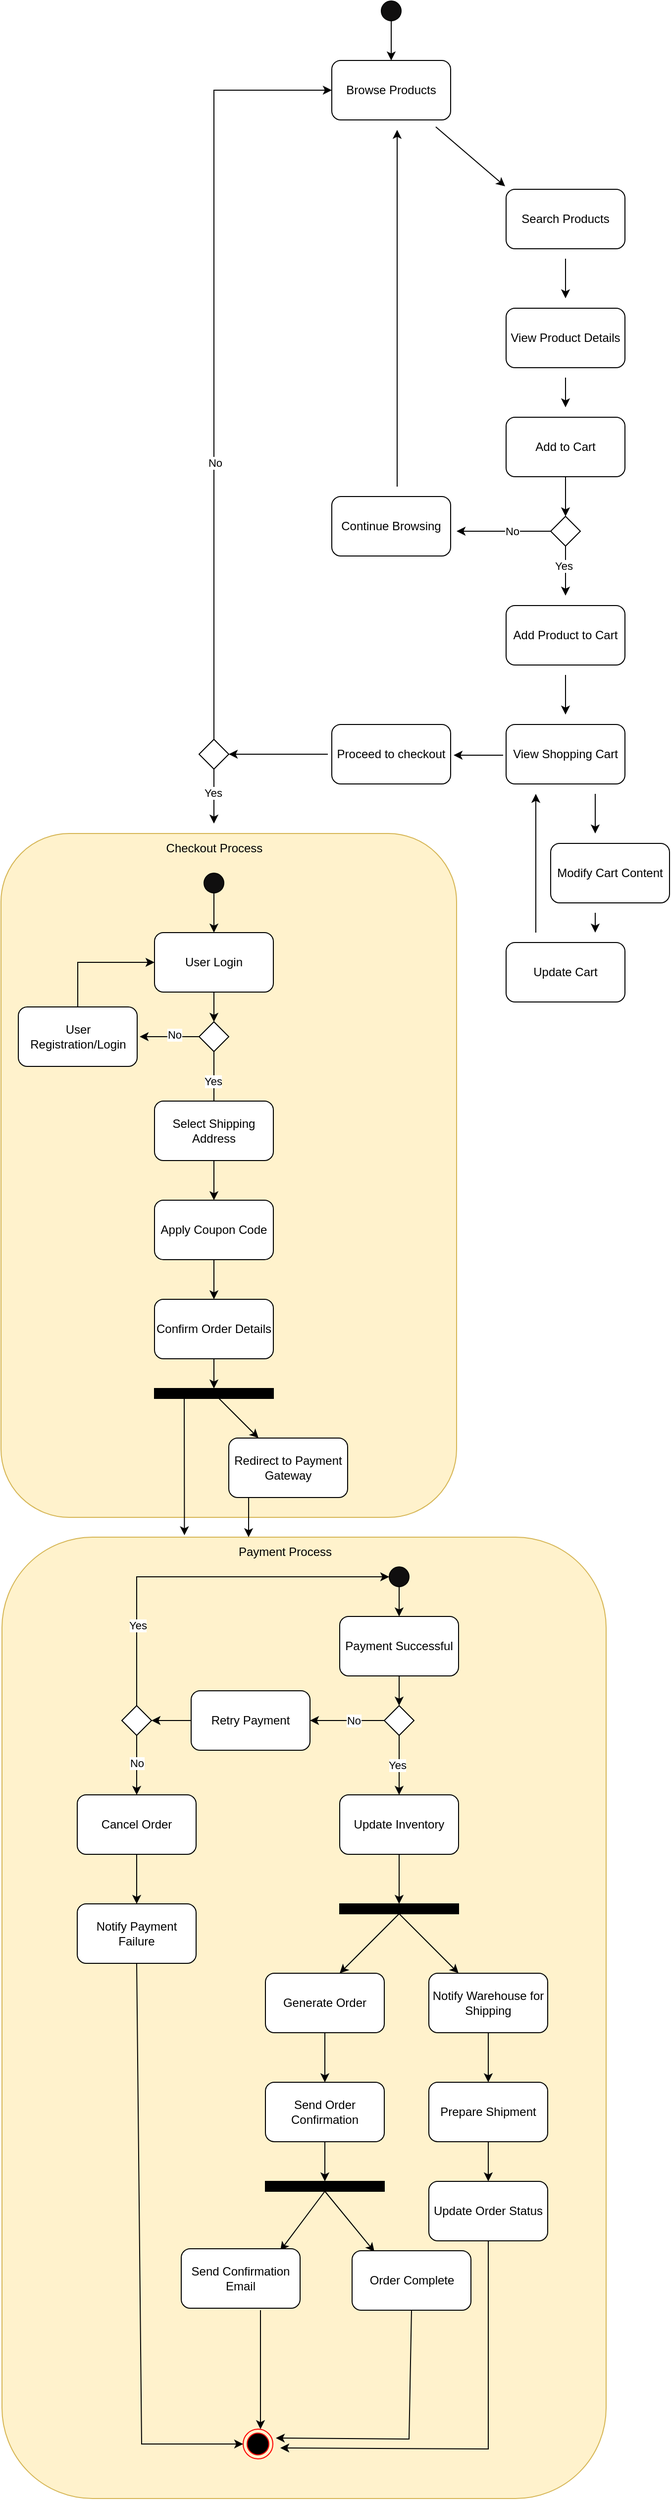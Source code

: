 <mxfile version="28.2.7">
  <diagram name="第 1 页" id="d7GV-Sy3ObG00BjzKRpX">
    <mxGraphModel dx="898" dy="627" grid="1" gridSize="10" guides="1" tooltips="1" connect="1" arrows="1" fold="1" page="1" pageScale="1" pageWidth="827" pageHeight="1169" math="0" shadow="0">
      <root>
        <mxCell id="0" />
        <mxCell id="1" parent="0" />
        <mxCell id="lj3INvgnoWVEdZEhxU3M-69" value="" style="rounded=1;whiteSpace=wrap;html=1;fillColor=#fff2cc;strokeColor=#d6b656;movable=1;resizable=1;rotatable=1;deletable=1;editable=1;locked=0;connectable=1;" vertex="1" parent="1">
          <mxGeometry x="21" y="1560" width="610" height="970" as="geometry" />
        </mxCell>
        <mxCell id="lj3INvgnoWVEdZEhxU3M-40" value="" style="rounded=1;whiteSpace=wrap;html=1;fillColor=#fff2cc;strokeColor=#d6b656;movable=1;resizable=1;rotatable=1;deletable=1;editable=1;locked=0;connectable=1;" vertex="1" parent="1">
          <mxGeometry x="20" y="850" width="460" height="690" as="geometry" />
        </mxCell>
        <mxCell id="lj3INvgnoWVEdZEhxU3M-4" style="edgeStyle=orthogonalEdgeStyle;rounded=0;orthogonalLoop=1;jettySize=auto;html=1;exitX=0.5;exitY=1;exitDx=0;exitDy=0;" edge="1" parent="1" source="lj3INvgnoWVEdZEhxU3M-2">
          <mxGeometry relative="1" as="geometry">
            <mxPoint x="414" y="70" as="targetPoint" />
          </mxGeometry>
        </mxCell>
        <mxCell id="lj3INvgnoWVEdZEhxU3M-2" value="" style="ellipse;whiteSpace=wrap;html=1;aspect=fixed;gradientColor=none;fillColor=light-dark(#100f0f, #ededed);" vertex="1" parent="1">
          <mxGeometry x="404" y="10" width="20" height="20" as="geometry" />
        </mxCell>
        <mxCell id="lj3INvgnoWVEdZEhxU3M-5" value="Browse Products" style="rounded=1;whiteSpace=wrap;html=1;" vertex="1" parent="1">
          <mxGeometry x="354" y="70" width="120" height="60" as="geometry" />
        </mxCell>
        <mxCell id="lj3INvgnoWVEdZEhxU3M-6" value="" style="endArrow=classic;html=1;rounded=0;" edge="1" parent="1">
          <mxGeometry width="50" height="50" relative="1" as="geometry">
            <mxPoint x="459" y="137" as="sourcePoint" />
            <mxPoint x="529" y="197" as="targetPoint" />
          </mxGeometry>
        </mxCell>
        <mxCell id="lj3INvgnoWVEdZEhxU3M-8" value="Search Products" style="rounded=1;whiteSpace=wrap;html=1;" vertex="1" parent="1">
          <mxGeometry x="530" y="200" width="120" height="60" as="geometry" />
        </mxCell>
        <mxCell id="lj3INvgnoWVEdZEhxU3M-10" value="" style="endArrow=classic;html=1;rounded=0;" edge="1" parent="1">
          <mxGeometry width="50" height="50" relative="1" as="geometry">
            <mxPoint x="590" y="270" as="sourcePoint" />
            <mxPoint x="590" y="310" as="targetPoint" />
          </mxGeometry>
        </mxCell>
        <mxCell id="lj3INvgnoWVEdZEhxU3M-11" value="View Product Details" style="rounded=1;whiteSpace=wrap;html=1;" vertex="1" parent="1">
          <mxGeometry x="530" y="320" width="120" height="60" as="geometry" />
        </mxCell>
        <mxCell id="lj3INvgnoWVEdZEhxU3M-12" value="Add to Cart" style="rounded=1;whiteSpace=wrap;html=1;" vertex="1" parent="1">
          <mxGeometry x="530" y="430" width="120" height="60" as="geometry" />
        </mxCell>
        <mxCell id="lj3INvgnoWVEdZEhxU3M-13" value="" style="endArrow=classic;html=1;rounded=0;" edge="1" parent="1">
          <mxGeometry width="50" height="50" relative="1" as="geometry">
            <mxPoint x="590" y="390" as="sourcePoint" />
            <mxPoint x="590" y="420" as="targetPoint" />
          </mxGeometry>
        </mxCell>
        <mxCell id="lj3INvgnoWVEdZEhxU3M-16" style="edgeStyle=orthogonalEdgeStyle;rounded=0;orthogonalLoop=1;jettySize=auto;html=1;exitX=0.5;exitY=1;exitDx=0;exitDy=0;" edge="1" parent="1" source="lj3INvgnoWVEdZEhxU3M-14">
          <mxGeometry relative="1" as="geometry">
            <mxPoint x="590" y="610" as="targetPoint" />
          </mxGeometry>
        </mxCell>
        <mxCell id="lj3INvgnoWVEdZEhxU3M-17" value="Yes" style="edgeLabel;html=1;align=center;verticalAlign=middle;resizable=0;points=[];" vertex="1" connectable="0" parent="lj3INvgnoWVEdZEhxU3M-16">
          <mxGeometry x="-0.2" y="1" relative="1" as="geometry">
            <mxPoint x="-3" as="offset" />
          </mxGeometry>
        </mxCell>
        <mxCell id="lj3INvgnoWVEdZEhxU3M-18" style="edgeStyle=orthogonalEdgeStyle;rounded=0;orthogonalLoop=1;jettySize=auto;html=1;" edge="1" parent="1" source="lj3INvgnoWVEdZEhxU3M-14">
          <mxGeometry relative="1" as="geometry">
            <mxPoint x="480" y="545" as="targetPoint" />
          </mxGeometry>
        </mxCell>
        <mxCell id="lj3INvgnoWVEdZEhxU3M-19" value="No" style="edgeLabel;html=1;align=center;verticalAlign=middle;resizable=0;points=[];" vertex="1" connectable="0" parent="lj3INvgnoWVEdZEhxU3M-18">
          <mxGeometry x="-0.173" relative="1" as="geometry">
            <mxPoint as="offset" />
          </mxGeometry>
        </mxCell>
        <mxCell id="lj3INvgnoWVEdZEhxU3M-14" value="" style="rhombus;whiteSpace=wrap;html=1;" vertex="1" parent="1">
          <mxGeometry x="575" y="530" width="30" height="30" as="geometry" />
        </mxCell>
        <mxCell id="lj3INvgnoWVEdZEhxU3M-15" value="" style="endArrow=classic;html=1;rounded=0;entryX=0.5;entryY=0;entryDx=0;entryDy=0;exitX=0.5;exitY=1;exitDx=0;exitDy=0;" edge="1" parent="1" source="lj3INvgnoWVEdZEhxU3M-12" target="lj3INvgnoWVEdZEhxU3M-14">
          <mxGeometry width="50" height="50" relative="1" as="geometry">
            <mxPoint x="270" y="350" as="sourcePoint" />
            <mxPoint x="320" y="300" as="targetPoint" />
          </mxGeometry>
        </mxCell>
        <mxCell id="lj3INvgnoWVEdZEhxU3M-20" value="Continue Browsing" style="rounded=1;whiteSpace=wrap;html=1;" vertex="1" parent="1">
          <mxGeometry x="354" y="510" width="120" height="60" as="geometry" />
        </mxCell>
        <mxCell id="lj3INvgnoWVEdZEhxU3M-21" value="Add Product to Cart" style="rounded=1;whiteSpace=wrap;html=1;" vertex="1" parent="1">
          <mxGeometry x="530" y="620" width="120" height="60" as="geometry" />
        </mxCell>
        <mxCell id="lj3INvgnoWVEdZEhxU3M-22" value="" style="endArrow=classic;html=1;rounded=0;" edge="1" parent="1">
          <mxGeometry width="50" height="50" relative="1" as="geometry">
            <mxPoint x="590" y="690" as="sourcePoint" />
            <mxPoint x="590" y="730" as="targetPoint" />
          </mxGeometry>
        </mxCell>
        <mxCell id="lj3INvgnoWVEdZEhxU3M-23" value="View Shopping Cart" style="rounded=1;whiteSpace=wrap;html=1;" vertex="1" parent="1">
          <mxGeometry x="530" y="740" width="120" height="60" as="geometry" />
        </mxCell>
        <mxCell id="lj3INvgnoWVEdZEhxU3M-24" value="" style="endArrow=classic;html=1;rounded=0;" edge="1" parent="1">
          <mxGeometry width="50" height="50" relative="1" as="geometry">
            <mxPoint x="420" y="500" as="sourcePoint" />
            <mxPoint x="420" y="140" as="targetPoint" />
          </mxGeometry>
        </mxCell>
        <mxCell id="lj3INvgnoWVEdZEhxU3M-26" value="" style="endArrow=classic;html=1;rounded=0;" edge="1" parent="1">
          <mxGeometry width="50" height="50" relative="1" as="geometry">
            <mxPoint x="620" y="810" as="sourcePoint" />
            <mxPoint x="620" y="850" as="targetPoint" />
          </mxGeometry>
        </mxCell>
        <mxCell id="lj3INvgnoWVEdZEhxU3M-27" value="Modify Cart Content" style="rounded=1;whiteSpace=wrap;html=1;" vertex="1" parent="1">
          <mxGeometry x="575" y="860" width="120" height="60" as="geometry" />
        </mxCell>
        <mxCell id="lj3INvgnoWVEdZEhxU3M-28" value="" style="endArrow=classic;html=1;rounded=0;" edge="1" parent="1">
          <mxGeometry width="50" height="50" relative="1" as="geometry">
            <mxPoint x="527" y="771" as="sourcePoint" />
            <mxPoint x="477" y="771" as="targetPoint" />
          </mxGeometry>
        </mxCell>
        <mxCell id="lj3INvgnoWVEdZEhxU3M-29" value="" style="endArrow=classic;html=1;rounded=0;" edge="1" parent="1">
          <mxGeometry width="50" height="50" relative="1" as="geometry">
            <mxPoint x="560" y="950" as="sourcePoint" />
            <mxPoint x="560" y="810" as="targetPoint" />
          </mxGeometry>
        </mxCell>
        <mxCell id="lj3INvgnoWVEdZEhxU3M-30" value="Update Cart" style="rounded=1;whiteSpace=wrap;html=1;" vertex="1" parent="1">
          <mxGeometry x="530" y="960" width="120" height="60" as="geometry" />
        </mxCell>
        <mxCell id="lj3INvgnoWVEdZEhxU3M-31" value="" style="endArrow=classic;html=1;rounded=0;" edge="1" parent="1">
          <mxGeometry width="50" height="50" relative="1" as="geometry">
            <mxPoint x="620" y="930" as="sourcePoint" />
            <mxPoint x="620" y="950" as="targetPoint" />
          </mxGeometry>
        </mxCell>
        <mxCell id="lj3INvgnoWVEdZEhxU3M-38" style="edgeStyle=orthogonalEdgeStyle;rounded=0;orthogonalLoop=1;jettySize=auto;html=1;exitX=0.5;exitY=1;exitDx=0;exitDy=0;" edge="1" parent="1" source="lj3INvgnoWVEdZEhxU3M-33">
          <mxGeometry relative="1" as="geometry">
            <mxPoint x="235" y="840" as="targetPoint" />
          </mxGeometry>
        </mxCell>
        <mxCell id="lj3INvgnoWVEdZEhxU3M-39" value="Yes" style="edgeLabel;html=1;align=center;verticalAlign=middle;resizable=0;points=[];" vertex="1" connectable="0" parent="lj3INvgnoWVEdZEhxU3M-38">
          <mxGeometry x="-0.127" y="-1" relative="1" as="geometry">
            <mxPoint as="offset" />
          </mxGeometry>
        </mxCell>
        <mxCell id="lj3INvgnoWVEdZEhxU3M-33" value="" style="rhombus;whiteSpace=wrap;html=1;" vertex="1" parent="1">
          <mxGeometry x="220" y="755" width="30" height="30" as="geometry" />
        </mxCell>
        <mxCell id="lj3INvgnoWVEdZEhxU3M-34" value="Proceed to checkout" style="rounded=1;whiteSpace=wrap;html=1;" vertex="1" parent="1">
          <mxGeometry x="354" y="740" width="120" height="60" as="geometry" />
        </mxCell>
        <mxCell id="lj3INvgnoWVEdZEhxU3M-35" value="" style="endArrow=classic;html=1;rounded=0;entryX=1;entryY=0.5;entryDx=0;entryDy=0;" edge="1" parent="1" target="lj3INvgnoWVEdZEhxU3M-33">
          <mxGeometry width="50" height="50" relative="1" as="geometry">
            <mxPoint x="350" y="770" as="sourcePoint" />
            <mxPoint x="320" y="600" as="targetPoint" />
          </mxGeometry>
        </mxCell>
        <mxCell id="lj3INvgnoWVEdZEhxU3M-36" value="" style="endArrow=classic;html=1;rounded=0;exitX=0.5;exitY=0;exitDx=0;exitDy=0;entryX=0;entryY=0.5;entryDx=0;entryDy=0;" edge="1" parent="1" source="lj3INvgnoWVEdZEhxU3M-33" target="lj3INvgnoWVEdZEhxU3M-5">
          <mxGeometry width="50" height="50" relative="1" as="geometry">
            <mxPoint x="270" y="650" as="sourcePoint" />
            <mxPoint x="235" y="40" as="targetPoint" />
            <Array as="points">
              <mxPoint x="235" y="100" />
            </Array>
          </mxGeometry>
        </mxCell>
        <mxCell id="lj3INvgnoWVEdZEhxU3M-37" value="No" style="edgeLabel;html=1;align=center;verticalAlign=middle;resizable=0;points=[];" vertex="1" connectable="0" parent="lj3INvgnoWVEdZEhxU3M-36">
          <mxGeometry x="-0.279" y="-1" relative="1" as="geometry">
            <mxPoint as="offset" />
          </mxGeometry>
        </mxCell>
        <mxCell id="lj3INvgnoWVEdZEhxU3M-41" value="Checkout Process" style="text;html=1;whiteSpace=wrap;strokeColor=none;fillColor=none;align=center;verticalAlign=middle;rounded=0;" vertex="1" parent="1">
          <mxGeometry x="157.5" y="850" width="155" height="30" as="geometry" />
        </mxCell>
        <mxCell id="lj3INvgnoWVEdZEhxU3M-42" value="" style="ellipse;whiteSpace=wrap;html=1;aspect=fixed;gradientColor=none;fillColor=light-dark(#100f0f, #ededed);" vertex="1" parent="1">
          <mxGeometry x="225" y="890" width="20" height="20" as="geometry" />
        </mxCell>
        <mxCell id="lj3INvgnoWVEdZEhxU3M-43" value="" style="endArrow=classic;html=1;rounded=0;exitX=0.5;exitY=1;exitDx=0;exitDy=0;" edge="1" parent="1" source="lj3INvgnoWVEdZEhxU3M-42" target="lj3INvgnoWVEdZEhxU3M-44">
          <mxGeometry width="50" height="50" relative="1" as="geometry">
            <mxPoint x="270" y="1080" as="sourcePoint" />
            <mxPoint x="235" y="950" as="targetPoint" />
          </mxGeometry>
        </mxCell>
        <mxCell id="lj3INvgnoWVEdZEhxU3M-45" style="edgeStyle=orthogonalEdgeStyle;rounded=0;orthogonalLoop=1;jettySize=auto;html=1;" edge="1" parent="1" source="lj3INvgnoWVEdZEhxU3M-44">
          <mxGeometry relative="1" as="geometry">
            <mxPoint x="235" y="1040" as="targetPoint" />
          </mxGeometry>
        </mxCell>
        <mxCell id="lj3INvgnoWVEdZEhxU3M-44" value="User Login" style="rounded=1;whiteSpace=wrap;html=1;" vertex="1" parent="1">
          <mxGeometry x="175" y="950" width="120" height="60" as="geometry" />
        </mxCell>
        <mxCell id="lj3INvgnoWVEdZEhxU3M-47" style="edgeStyle=orthogonalEdgeStyle;rounded=0;orthogonalLoop=1;jettySize=auto;html=1;exitX=0;exitY=0.5;exitDx=0;exitDy=0;" edge="1" parent="1" source="lj3INvgnoWVEdZEhxU3M-46">
          <mxGeometry relative="1" as="geometry">
            <mxPoint x="160" y="1055" as="targetPoint" />
          </mxGeometry>
        </mxCell>
        <mxCell id="lj3INvgnoWVEdZEhxU3M-51" value="No" style="edgeLabel;html=1;align=center;verticalAlign=middle;resizable=0;points=[];" vertex="1" connectable="0" parent="lj3INvgnoWVEdZEhxU3M-47">
          <mxGeometry x="-0.167" y="-2" relative="1" as="geometry">
            <mxPoint as="offset" />
          </mxGeometry>
        </mxCell>
        <mxCell id="lj3INvgnoWVEdZEhxU3M-52" style="edgeStyle=orthogonalEdgeStyle;rounded=0;orthogonalLoop=1;jettySize=auto;html=1;exitX=0.5;exitY=1;exitDx=0;exitDy=0;" edge="1" parent="1" source="lj3INvgnoWVEdZEhxU3M-46">
          <mxGeometry relative="1" as="geometry">
            <mxPoint x="235" y="1140" as="targetPoint" />
          </mxGeometry>
        </mxCell>
        <mxCell id="lj3INvgnoWVEdZEhxU3M-53" value="Yes" style="edgeLabel;html=1;align=center;verticalAlign=middle;resizable=0;points=[];" vertex="1" connectable="0" parent="lj3INvgnoWVEdZEhxU3M-52">
          <mxGeometry x="-0.143" y="-1" relative="1" as="geometry">
            <mxPoint as="offset" />
          </mxGeometry>
        </mxCell>
        <mxCell id="lj3INvgnoWVEdZEhxU3M-46" value="" style="rhombus;whiteSpace=wrap;html=1;" vertex="1" parent="1">
          <mxGeometry x="220" y="1040" width="30" height="30" as="geometry" />
        </mxCell>
        <mxCell id="lj3INvgnoWVEdZEhxU3M-50" style="edgeStyle=orthogonalEdgeStyle;rounded=0;orthogonalLoop=1;jettySize=auto;html=1;exitX=0.5;exitY=0;exitDx=0;exitDy=0;entryX=0;entryY=0.5;entryDx=0;entryDy=0;" edge="1" parent="1" source="lj3INvgnoWVEdZEhxU3M-49" target="lj3INvgnoWVEdZEhxU3M-44">
          <mxGeometry relative="1" as="geometry" />
        </mxCell>
        <mxCell id="lj3INvgnoWVEdZEhxU3M-49" value="User Registration/Login" style="rounded=1;whiteSpace=wrap;html=1;" vertex="1" parent="1">
          <mxGeometry x="37.5" y="1025" width="120" height="60" as="geometry" />
        </mxCell>
        <mxCell id="lj3INvgnoWVEdZEhxU3M-56" style="edgeStyle=orthogonalEdgeStyle;rounded=0;orthogonalLoop=1;jettySize=auto;html=1;" edge="1" parent="1" source="lj3INvgnoWVEdZEhxU3M-54" target="lj3INvgnoWVEdZEhxU3M-57">
          <mxGeometry relative="1" as="geometry">
            <mxPoint x="235" y="1240" as="targetPoint" />
          </mxGeometry>
        </mxCell>
        <mxCell id="lj3INvgnoWVEdZEhxU3M-54" value="Select Shipping Address" style="rounded=1;whiteSpace=wrap;html=1;" vertex="1" parent="1">
          <mxGeometry x="175" y="1120" width="120" height="60" as="geometry" />
        </mxCell>
        <mxCell id="lj3INvgnoWVEdZEhxU3M-58" style="edgeStyle=orthogonalEdgeStyle;rounded=0;orthogonalLoop=1;jettySize=auto;html=1;exitX=0.5;exitY=1;exitDx=0;exitDy=0;" edge="1" parent="1" source="lj3INvgnoWVEdZEhxU3M-57" target="lj3INvgnoWVEdZEhxU3M-59">
          <mxGeometry relative="1" as="geometry">
            <mxPoint x="235" y="1330" as="targetPoint" />
          </mxGeometry>
        </mxCell>
        <mxCell id="lj3INvgnoWVEdZEhxU3M-57" value="Apply Coupon Code" style="rounded=1;whiteSpace=wrap;html=1;" vertex="1" parent="1">
          <mxGeometry x="175" y="1220" width="120" height="60" as="geometry" />
        </mxCell>
        <mxCell id="lj3INvgnoWVEdZEhxU3M-60" style="edgeStyle=orthogonalEdgeStyle;rounded=0;orthogonalLoop=1;jettySize=auto;html=1;exitX=0.5;exitY=1;exitDx=0;exitDy=0;" edge="1" parent="1" source="lj3INvgnoWVEdZEhxU3M-59">
          <mxGeometry relative="1" as="geometry">
            <mxPoint x="235" y="1410" as="targetPoint" />
          </mxGeometry>
        </mxCell>
        <mxCell id="lj3INvgnoWVEdZEhxU3M-59" value="Confirm Order Details" style="rounded=1;whiteSpace=wrap;html=1;" vertex="1" parent="1">
          <mxGeometry x="175" y="1320" width="120" height="60" as="geometry" />
        </mxCell>
        <mxCell id="lj3INvgnoWVEdZEhxU3M-62" value="" style="rounded=0;whiteSpace=wrap;html=1;fillColor=#000000;" vertex="1" parent="1">
          <mxGeometry x="175" y="1410" width="120" height="10" as="geometry" />
        </mxCell>
        <mxCell id="lj3INvgnoWVEdZEhxU3M-63" value="" style="endArrow=classic;html=1;rounded=0;" edge="1" parent="1" target="lj3INvgnoWVEdZEhxU3M-64">
          <mxGeometry width="50" height="50" relative="1" as="geometry">
            <mxPoint x="240" y="1420" as="sourcePoint" />
            <mxPoint x="310" y="1460" as="targetPoint" />
          </mxGeometry>
        </mxCell>
        <mxCell id="lj3INvgnoWVEdZEhxU3M-64" value="Redirect to Payment Gateway" style="rounded=1;whiteSpace=wrap;html=1;" vertex="1" parent="1">
          <mxGeometry x="250" y="1460" width="120" height="60" as="geometry" />
        </mxCell>
        <mxCell id="lj3INvgnoWVEdZEhxU3M-65" value="" style="endArrow=classic;html=1;rounded=0;exitX=0.25;exitY=1;exitDx=0;exitDy=0;entryX=0.302;entryY=-0.002;entryDx=0;entryDy=0;entryPerimeter=0;" edge="1" parent="1" source="lj3INvgnoWVEdZEhxU3M-62" target="lj3INvgnoWVEdZEhxU3M-69">
          <mxGeometry width="50" height="50" relative="1" as="geometry">
            <mxPoint x="270" y="1480" as="sourcePoint" />
            <mxPoint x="205" y="1550" as="targetPoint" />
          </mxGeometry>
        </mxCell>
        <mxCell id="lj3INvgnoWVEdZEhxU3M-67" value="" style="endArrow=classic;html=1;rounded=0;exitX=0.167;exitY=1;exitDx=0;exitDy=0;exitPerimeter=0;" edge="1" parent="1" source="lj3INvgnoWVEdZEhxU3M-64">
          <mxGeometry width="50" height="50" relative="1" as="geometry">
            <mxPoint x="270" y="1540" as="sourcePoint" />
            <mxPoint x="270" y="1560" as="targetPoint" />
          </mxGeometry>
        </mxCell>
        <mxCell id="lj3INvgnoWVEdZEhxU3M-70" value="Payment Process" style="text;html=1;whiteSpace=wrap;strokeColor=none;fillColor=none;align=center;verticalAlign=middle;rounded=0;" vertex="1" parent="1">
          <mxGeometry x="232" y="1560" width="150" height="30" as="geometry" />
        </mxCell>
        <mxCell id="lj3INvgnoWVEdZEhxU3M-73" style="edgeStyle=orthogonalEdgeStyle;rounded=0;orthogonalLoop=1;jettySize=auto;html=1;exitX=0.5;exitY=1;exitDx=0;exitDy=0;entryX=0.5;entryY=0;entryDx=0;entryDy=0;" edge="1" parent="1" source="lj3INvgnoWVEdZEhxU3M-71" target="lj3INvgnoWVEdZEhxU3M-72">
          <mxGeometry relative="1" as="geometry" />
        </mxCell>
        <mxCell id="lj3INvgnoWVEdZEhxU3M-71" value="" style="ellipse;whiteSpace=wrap;html=1;aspect=fixed;gradientColor=none;fillColor=light-dark(#100f0f, #ededed);" vertex="1" parent="1">
          <mxGeometry x="412" y="1590" width="20" height="20" as="geometry" />
        </mxCell>
        <mxCell id="lj3INvgnoWVEdZEhxU3M-74" style="edgeStyle=orthogonalEdgeStyle;rounded=0;orthogonalLoop=1;jettySize=auto;html=1;exitX=0.5;exitY=1;exitDx=0;exitDy=0;" edge="1" parent="1" source="lj3INvgnoWVEdZEhxU3M-72">
          <mxGeometry relative="1" as="geometry">
            <mxPoint x="422" y="1730" as="targetPoint" />
          </mxGeometry>
        </mxCell>
        <mxCell id="lj3INvgnoWVEdZEhxU3M-72" value="Payment Successful" style="rounded=1;whiteSpace=wrap;html=1;" vertex="1" parent="1">
          <mxGeometry x="362" y="1640" width="120" height="60" as="geometry" />
        </mxCell>
        <mxCell id="lj3INvgnoWVEdZEhxU3M-76" style="edgeStyle=orthogonalEdgeStyle;rounded=0;orthogonalLoop=1;jettySize=auto;html=1;exitX=0;exitY=0.5;exitDx=0;exitDy=0;" edge="1" parent="1" source="lj3INvgnoWVEdZEhxU3M-75" target="lj3INvgnoWVEdZEhxU3M-77">
          <mxGeometry relative="1" as="geometry">
            <mxPoint x="322" y="1745" as="targetPoint" />
          </mxGeometry>
        </mxCell>
        <mxCell id="lj3INvgnoWVEdZEhxU3M-78" value="No" style="edgeLabel;html=1;align=center;verticalAlign=middle;resizable=0;points=[];" vertex="1" connectable="0" parent="lj3INvgnoWVEdZEhxU3M-76">
          <mxGeometry x="-0.173" relative="1" as="geometry">
            <mxPoint as="offset" />
          </mxGeometry>
        </mxCell>
        <mxCell id="lj3INvgnoWVEdZEhxU3M-79" style="edgeStyle=orthogonalEdgeStyle;rounded=0;orthogonalLoop=1;jettySize=auto;html=1;exitX=0.5;exitY=1;exitDx=0;exitDy=0;" edge="1" parent="1" source="lj3INvgnoWVEdZEhxU3M-75">
          <mxGeometry relative="1" as="geometry">
            <mxPoint x="422" y="1820" as="targetPoint" />
          </mxGeometry>
        </mxCell>
        <mxCell id="lj3INvgnoWVEdZEhxU3M-80" value="Yes" style="edgeLabel;html=1;align=center;verticalAlign=middle;resizable=0;points=[];" vertex="1" connectable="0" parent="lj3INvgnoWVEdZEhxU3M-79">
          <mxGeometry x="-0.025" y="-2" relative="1" as="geometry">
            <mxPoint as="offset" />
          </mxGeometry>
        </mxCell>
        <mxCell id="lj3INvgnoWVEdZEhxU3M-75" value="" style="rhombus;whiteSpace=wrap;html=1;" vertex="1" parent="1">
          <mxGeometry x="407" y="1730" width="30" height="30" as="geometry" />
        </mxCell>
        <mxCell id="lj3INvgnoWVEdZEhxU3M-84" style="edgeStyle=orthogonalEdgeStyle;rounded=0;orthogonalLoop=1;jettySize=auto;html=1;exitX=0;exitY=0.5;exitDx=0;exitDy=0;" edge="1" parent="1" source="lj3INvgnoWVEdZEhxU3M-77">
          <mxGeometry relative="1" as="geometry">
            <mxPoint x="172" y="1745" as="targetPoint" />
          </mxGeometry>
        </mxCell>
        <mxCell id="lj3INvgnoWVEdZEhxU3M-77" value="Retry Payment" style="rounded=1;whiteSpace=wrap;html=1;" vertex="1" parent="1">
          <mxGeometry x="212" y="1715" width="120" height="60" as="geometry" />
        </mxCell>
        <mxCell id="lj3INvgnoWVEdZEhxU3M-96" style="edgeStyle=orthogonalEdgeStyle;rounded=0;orthogonalLoop=1;jettySize=auto;html=1;exitX=0.5;exitY=1;exitDx=0;exitDy=0;entryX=0.5;entryY=0;entryDx=0;entryDy=0;" edge="1" parent="1" source="lj3INvgnoWVEdZEhxU3M-81" target="lj3INvgnoWVEdZEhxU3M-97">
          <mxGeometry relative="1" as="geometry">
            <mxPoint x="422" y="1920" as="targetPoint" />
          </mxGeometry>
        </mxCell>
        <mxCell id="lj3INvgnoWVEdZEhxU3M-81" value="Update Inventory" style="rounded=1;whiteSpace=wrap;html=1;" vertex="1" parent="1">
          <mxGeometry x="362" y="1820" width="120" height="60" as="geometry" />
        </mxCell>
        <mxCell id="lj3INvgnoWVEdZEhxU3M-91" style="edgeStyle=orthogonalEdgeStyle;rounded=0;orthogonalLoop=1;jettySize=auto;html=1;exitX=0.5;exitY=1;exitDx=0;exitDy=0;" edge="1" parent="1" source="lj3INvgnoWVEdZEhxU3M-85">
          <mxGeometry relative="1" as="geometry">
            <mxPoint x="157" y="1820" as="targetPoint" />
          </mxGeometry>
        </mxCell>
        <mxCell id="lj3INvgnoWVEdZEhxU3M-92" value="No" style="edgeLabel;html=1;align=center;verticalAlign=middle;resizable=0;points=[];" vertex="1" connectable="0" parent="lj3INvgnoWVEdZEhxU3M-91">
          <mxGeometry x="-0.067" y="1" relative="1" as="geometry">
            <mxPoint x="-1" as="offset" />
          </mxGeometry>
        </mxCell>
        <mxCell id="lj3INvgnoWVEdZEhxU3M-85" value="" style="rhombus;whiteSpace=wrap;html=1;" vertex="1" parent="1">
          <mxGeometry x="142" y="1730" width="30" height="30" as="geometry" />
        </mxCell>
        <mxCell id="lj3INvgnoWVEdZEhxU3M-89" value="" style="endArrow=classic;html=1;rounded=0;exitX=0.5;exitY=0;exitDx=0;exitDy=0;" edge="1" parent="1" source="lj3INvgnoWVEdZEhxU3M-85">
          <mxGeometry width="50" height="50" relative="1" as="geometry">
            <mxPoint x="162" y="1730" as="sourcePoint" />
            <mxPoint x="412" y="1600" as="targetPoint" />
            <Array as="points">
              <mxPoint x="157" y="1600" />
            </Array>
          </mxGeometry>
        </mxCell>
        <mxCell id="lj3INvgnoWVEdZEhxU3M-90" value="Yes" style="edgeLabel;html=1;align=center;verticalAlign=middle;resizable=0;points=[];" vertex="1" connectable="0" parent="lj3INvgnoWVEdZEhxU3M-89">
          <mxGeometry x="-0.579" y="-1" relative="1" as="geometry">
            <mxPoint as="offset" />
          </mxGeometry>
        </mxCell>
        <mxCell id="lj3INvgnoWVEdZEhxU3M-94" style="edgeStyle=orthogonalEdgeStyle;rounded=0;orthogonalLoop=1;jettySize=auto;html=1;" edge="1" parent="1" source="lj3INvgnoWVEdZEhxU3M-93" target="lj3INvgnoWVEdZEhxU3M-95">
          <mxGeometry relative="1" as="geometry">
            <mxPoint x="157" y="1930" as="targetPoint" />
          </mxGeometry>
        </mxCell>
        <mxCell id="lj3INvgnoWVEdZEhxU3M-93" value="Cancel Order" style="rounded=1;whiteSpace=wrap;html=1;" vertex="1" parent="1">
          <mxGeometry x="97" y="1820" width="120" height="60" as="geometry" />
        </mxCell>
        <mxCell id="lj3INvgnoWVEdZEhxU3M-95" value="Notify Payment Failure" style="rounded=1;whiteSpace=wrap;html=1;" vertex="1" parent="1">
          <mxGeometry x="97" y="1930" width="120" height="60" as="geometry" />
        </mxCell>
        <mxCell id="lj3INvgnoWVEdZEhxU3M-97" value="" style="rounded=0;whiteSpace=wrap;html=1;fillColor=#000000;" vertex="1" parent="1">
          <mxGeometry x="362" y="1930" width="120" height="10" as="geometry" />
        </mxCell>
        <mxCell id="lj3INvgnoWVEdZEhxU3M-99" value="" style="endArrow=classic;html=1;rounded=0;exitX=0.5;exitY=1;exitDx=0;exitDy=0;" edge="1" parent="1" source="lj3INvgnoWVEdZEhxU3M-97">
          <mxGeometry width="50" height="50" relative="1" as="geometry">
            <mxPoint x="372" y="1890" as="sourcePoint" />
            <mxPoint x="362" y="2000" as="targetPoint" />
          </mxGeometry>
        </mxCell>
        <mxCell id="lj3INvgnoWVEdZEhxU3M-101" style="edgeStyle=orthogonalEdgeStyle;rounded=0;orthogonalLoop=1;jettySize=auto;html=1;" edge="1" parent="1" source="lj3INvgnoWVEdZEhxU3M-100" target="lj3INvgnoWVEdZEhxU3M-102">
          <mxGeometry relative="1" as="geometry">
            <mxPoint x="347" y="2100" as="targetPoint" />
          </mxGeometry>
        </mxCell>
        <mxCell id="lj3INvgnoWVEdZEhxU3M-100" value="Generate Order" style="rounded=1;whiteSpace=wrap;html=1;" vertex="1" parent="1">
          <mxGeometry x="287" y="2000" width="120" height="60" as="geometry" />
        </mxCell>
        <mxCell id="lj3INvgnoWVEdZEhxU3M-110" style="edgeStyle=orthogonalEdgeStyle;rounded=0;orthogonalLoop=1;jettySize=auto;html=1;" edge="1" parent="1" source="lj3INvgnoWVEdZEhxU3M-102">
          <mxGeometry relative="1" as="geometry">
            <mxPoint x="347" y="2210" as="targetPoint" />
          </mxGeometry>
        </mxCell>
        <mxCell id="lj3INvgnoWVEdZEhxU3M-102" value="Send Order Confirmation" style="rounded=1;whiteSpace=wrap;html=1;" vertex="1" parent="1">
          <mxGeometry x="287" y="2110" width="120" height="60" as="geometry" />
        </mxCell>
        <mxCell id="lj3INvgnoWVEdZEhxU3M-103" value="" style="endArrow=classic;html=1;rounded=0;exitX=0.5;exitY=1;exitDx=0;exitDy=0;" edge="1" parent="1" source="lj3INvgnoWVEdZEhxU3M-97" target="lj3INvgnoWVEdZEhxU3M-104">
          <mxGeometry width="50" height="50" relative="1" as="geometry">
            <mxPoint x="372" y="1990" as="sourcePoint" />
            <mxPoint x="492" y="2000" as="targetPoint" />
          </mxGeometry>
        </mxCell>
        <mxCell id="lj3INvgnoWVEdZEhxU3M-105" style="edgeStyle=orthogonalEdgeStyle;rounded=0;orthogonalLoop=1;jettySize=auto;html=1;" edge="1" parent="1" source="lj3INvgnoWVEdZEhxU3M-104" target="lj3INvgnoWVEdZEhxU3M-106">
          <mxGeometry relative="1" as="geometry">
            <mxPoint x="512" y="2110" as="targetPoint" />
          </mxGeometry>
        </mxCell>
        <mxCell id="lj3INvgnoWVEdZEhxU3M-104" value="Notify Warehouse for Shipping" style="rounded=1;whiteSpace=wrap;html=1;" vertex="1" parent="1">
          <mxGeometry x="452" y="2000" width="120" height="60" as="geometry" />
        </mxCell>
        <mxCell id="lj3INvgnoWVEdZEhxU3M-107" style="edgeStyle=orthogonalEdgeStyle;rounded=0;orthogonalLoop=1;jettySize=auto;html=1;exitX=0.5;exitY=1;exitDx=0;exitDy=0;" edge="1" parent="1" source="lj3INvgnoWVEdZEhxU3M-106">
          <mxGeometry relative="1" as="geometry">
            <mxPoint x="512" y="2210" as="targetPoint" />
          </mxGeometry>
        </mxCell>
        <mxCell id="lj3INvgnoWVEdZEhxU3M-106" value="Prepare Shipment" style="rounded=1;whiteSpace=wrap;html=1;" vertex="1" parent="1">
          <mxGeometry x="452" y="2110" width="120" height="60" as="geometry" />
        </mxCell>
        <mxCell id="lj3INvgnoWVEdZEhxU3M-109" value="Update Order Status" style="rounded=1;whiteSpace=wrap;html=1;" vertex="1" parent="1">
          <mxGeometry x="452" y="2210" width="120" height="60" as="geometry" />
        </mxCell>
        <mxCell id="lj3INvgnoWVEdZEhxU3M-111" value="" style="rounded=0;whiteSpace=wrap;html=1;fillColor=#000000;" vertex="1" parent="1">
          <mxGeometry x="287" y="2210" width="120" height="10" as="geometry" />
        </mxCell>
        <mxCell id="lj3INvgnoWVEdZEhxU3M-112" value="" style="endArrow=classic;html=1;rounded=0;exitX=0.5;exitY=1;exitDx=0;exitDy=0;entryX=0.833;entryY=0.033;entryDx=0;entryDy=0;entryPerimeter=0;" edge="1" parent="1" source="lj3INvgnoWVEdZEhxU3M-111" target="lj3INvgnoWVEdZEhxU3M-113">
          <mxGeometry width="50" height="50" relative="1" as="geometry">
            <mxPoint x="372" y="2140" as="sourcePoint" />
            <mxPoint x="302" y="2270" as="targetPoint" />
          </mxGeometry>
        </mxCell>
        <mxCell id="lj3INvgnoWVEdZEhxU3M-113" value="Send Confirmation Email" style="rounded=1;whiteSpace=wrap;html=1;" vertex="1" parent="1">
          <mxGeometry x="202" y="2278" width="120" height="60" as="geometry" />
        </mxCell>
        <mxCell id="lj3INvgnoWVEdZEhxU3M-114" value="" style="endArrow=classic;html=1;rounded=0;exitX=0.5;exitY=1;exitDx=0;exitDy=0;entryX=0.188;entryY=0.017;entryDx=0;entryDy=0;entryPerimeter=0;" edge="1" parent="1" source="lj3INvgnoWVEdZEhxU3M-111" target="lj3INvgnoWVEdZEhxU3M-115">
          <mxGeometry width="50" height="50" relative="1" as="geometry">
            <mxPoint x="372" y="2140" as="sourcePoint" />
            <mxPoint x="392" y="2276" as="targetPoint" />
          </mxGeometry>
        </mxCell>
        <mxCell id="lj3INvgnoWVEdZEhxU3M-115" value="Order Complete" style="rounded=1;whiteSpace=wrap;html=1;" vertex="1" parent="1">
          <mxGeometry x="374.5" y="2280" width="120" height="60" as="geometry" />
        </mxCell>
        <mxCell id="lj3INvgnoWVEdZEhxU3M-116" value="" style="ellipse;html=1;shape=endState;fillColor=#000000;strokeColor=#ff0000;" vertex="1" parent="1">
          <mxGeometry x="264.5" y="2460" width="30" height="30" as="geometry" />
        </mxCell>
        <mxCell id="lj3INvgnoWVEdZEhxU3M-118" value="" style="endArrow=classic;html=1;rounded=0;exitX=0.5;exitY=1;exitDx=0;exitDy=0;entryX=0;entryY=0.5;entryDx=0;entryDy=0;" edge="1" parent="1" source="lj3INvgnoWVEdZEhxU3M-95" target="lj3INvgnoWVEdZEhxU3M-116">
          <mxGeometry width="50" height="50" relative="1" as="geometry">
            <mxPoint x="372" y="1940" as="sourcePoint" />
            <mxPoint x="172" y="2170" as="targetPoint" />
            <Array as="points">
              <mxPoint x="162" y="2475" />
            </Array>
          </mxGeometry>
        </mxCell>
        <mxCell id="lj3INvgnoWVEdZEhxU3M-119" value="" style="endArrow=classic;html=1;rounded=0;" edge="1" parent="1">
          <mxGeometry width="50" height="50" relative="1" as="geometry">
            <mxPoint x="282" y="2340" as="sourcePoint" />
            <mxPoint x="282" y="2460" as="targetPoint" />
          </mxGeometry>
        </mxCell>
        <mxCell id="lj3INvgnoWVEdZEhxU3M-120" value="" style="endArrow=classic;html=1;rounded=0;exitX=0.5;exitY=1;exitDx=0;exitDy=0;entryX=1.1;entryY=0.3;entryDx=0;entryDy=0;entryPerimeter=0;" edge="1" parent="1" source="lj3INvgnoWVEdZEhxU3M-115" target="lj3INvgnoWVEdZEhxU3M-116">
          <mxGeometry width="50" height="50" relative="1" as="geometry">
            <mxPoint x="372" y="2340" as="sourcePoint" />
            <mxPoint x="392" y="2480" as="targetPoint" />
            <Array as="points">
              <mxPoint x="432" y="2470" />
            </Array>
          </mxGeometry>
        </mxCell>
        <mxCell id="lj3INvgnoWVEdZEhxU3M-121" value="" style="endArrow=classic;html=1;rounded=0;exitX=0.5;exitY=1;exitDx=0;exitDy=0;" edge="1" parent="1" source="lj3INvgnoWVEdZEhxU3M-109">
          <mxGeometry width="50" height="50" relative="1" as="geometry">
            <mxPoint x="372" y="2340" as="sourcePoint" />
            <mxPoint x="302" y="2479" as="targetPoint" />
            <Array as="points">
              <mxPoint x="512" y="2480" />
            </Array>
          </mxGeometry>
        </mxCell>
      </root>
    </mxGraphModel>
  </diagram>
</mxfile>
